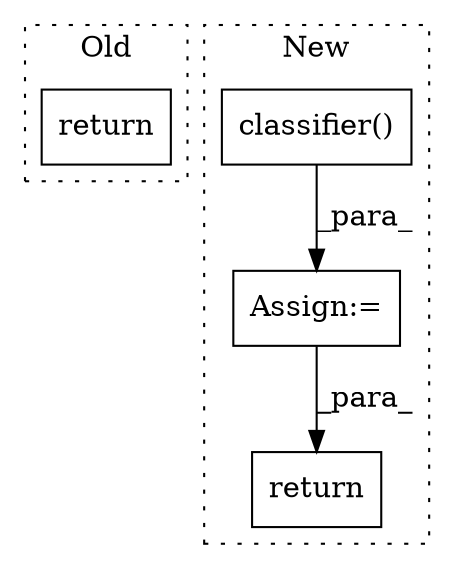 digraph G {
subgraph cluster0 {
1 [label="return" a="93" s="1732" l="7" shape="box"];
label = "Old";
style="dotted";
}
subgraph cluster1 {
2 [label="classifier()" a="75" s="2857,2874" l="16,1" shape="box"];
3 [label="return" a="93" s="2884" l="7" shape="box"];
4 [label="Assign:=" a="68" s="2854" l="3" shape="box"];
label = "New";
style="dotted";
}
2 -> 4 [label="_para_"];
4 -> 3 [label="_para_"];
}